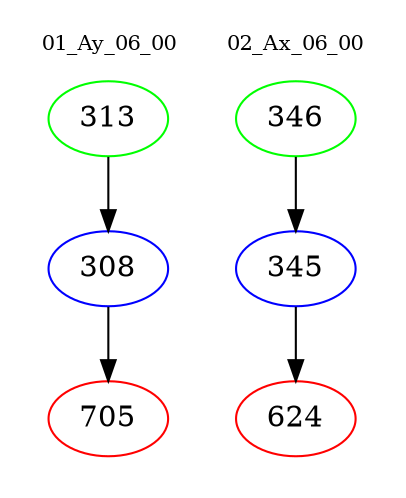 digraph{
subgraph cluster_0 {
color = white
label = "01_Ay_06_00";
fontsize=10;
T0_313 [label="313", color="green"]
T0_313 -> T0_308 [color="black"]
T0_308 [label="308", color="blue"]
T0_308 -> T0_705 [color="black"]
T0_705 [label="705", color="red"]
}
subgraph cluster_1 {
color = white
label = "02_Ax_06_00";
fontsize=10;
T1_346 [label="346", color="green"]
T1_346 -> T1_345 [color="black"]
T1_345 [label="345", color="blue"]
T1_345 -> T1_624 [color="black"]
T1_624 [label="624", color="red"]
}
}
